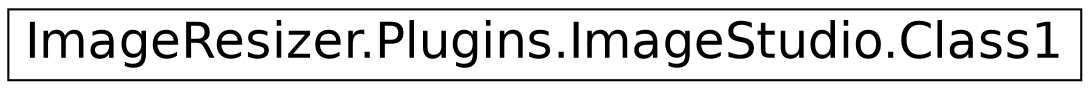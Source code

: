 digraph G
{
  edge [fontname="Helvetica",fontsize="24",labelfontname="Helvetica",labelfontsize="24"];
  node [fontname="Helvetica",fontsize="24",shape=record];
  rankdir="LR";
  Node1 [label="ImageResizer.Plugins.ImageStudio.Class1",height=0.2,width=0.4,color="black", fillcolor="white", style="filled",URL="$class_image_resizer_1_1_plugins_1_1_image_studio_1_1_class1.html"];
}
